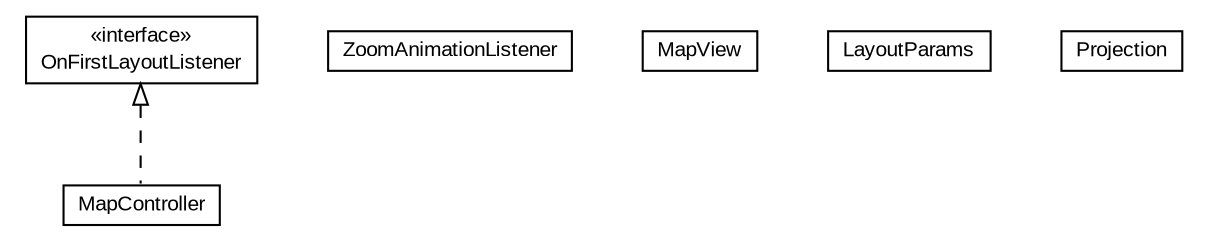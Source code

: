 #!/usr/local/bin/dot
#
# Class diagram 
# Generated by UMLGraph version R5_6-24-gf6e263 (http://www.umlgraph.org/)
#

digraph G {
	edge [fontname="arial",fontsize=10,labelfontname="arial",labelfontsize=10];
	node [fontname="arial",fontsize=10,shape=plaintext];
	nodesep=0.25;
	ranksep=0.5;
	// org.osmdroid.views.MapController
	c3481 [label=<<table title="org.osmdroid.views.MapController" border="0" cellborder="1" cellspacing="0" cellpadding="2" port="p" href="./MapController.html">
		<tr><td><table border="0" cellspacing="0" cellpadding="1">
<tr><td align="center" balign="center"> MapController </td></tr>
		</table></td></tr>
		</table>>, URL="./MapController.html", fontname="arial", fontcolor="black", fontsize=10.0];
	// org.osmdroid.views.MapController.ZoomAnimationListener
	c3482 [label=<<table title="org.osmdroid.views.MapController.ZoomAnimationListener" border="0" cellborder="1" cellspacing="0" cellpadding="2" port="p" href="./MapController.ZoomAnimationListener.html">
		<tr><td><table border="0" cellspacing="0" cellpadding="1">
<tr><td align="center" balign="center"> ZoomAnimationListener </td></tr>
		</table></td></tr>
		</table>>, URL="./MapController.ZoomAnimationListener.html", fontname="arial", fontcolor="black", fontsize=10.0];
	// org.osmdroid.views.MapView
	c3483 [label=<<table title="org.osmdroid.views.MapView" border="0" cellborder="1" cellspacing="0" cellpadding="2" port="p" href="./MapView.html">
		<tr><td><table border="0" cellspacing="0" cellpadding="1">
<tr><td align="center" balign="center"> MapView </td></tr>
		</table></td></tr>
		</table>>, URL="./MapView.html", fontname="arial", fontcolor="black", fontsize=10.0];
	// org.osmdroid.views.MapView.OnFirstLayoutListener
	c3484 [label=<<table title="org.osmdroid.views.MapView.OnFirstLayoutListener" border="0" cellborder="1" cellspacing="0" cellpadding="2" port="p" href="./MapView.OnFirstLayoutListener.html">
		<tr><td><table border="0" cellspacing="0" cellpadding="1">
<tr><td align="center" balign="center"> &#171;interface&#187; </td></tr>
<tr><td align="center" balign="center"> OnFirstLayoutListener </td></tr>
		</table></td></tr>
		</table>>, URL="./MapView.OnFirstLayoutListener.html", fontname="arial", fontcolor="black", fontsize=10.0];
	// org.osmdroid.views.MapView.LayoutParams
	c3485 [label=<<table title="org.osmdroid.views.MapView.LayoutParams" border="0" cellborder="1" cellspacing="0" cellpadding="2" port="p" href="./MapView.LayoutParams.html">
		<tr><td><table border="0" cellspacing="0" cellpadding="1">
<tr><td align="center" balign="center"> LayoutParams </td></tr>
		</table></td></tr>
		</table>>, URL="./MapView.LayoutParams.html", fontname="arial", fontcolor="black", fontsize=10.0];
	// org.osmdroid.views.Projection
	c3564 [label=<<table title="org.osmdroid.views.Projection" border="0" cellborder="1" cellspacing="0" cellpadding="2" port="p" href="./Projection.html">
		<tr><td><table border="0" cellspacing="0" cellpadding="1">
<tr><td align="center" balign="center"> Projection </td></tr>
		</table></td></tr>
		</table>>, URL="./Projection.html", fontname="arial", fontcolor="black", fontsize=10.0];
	//org.osmdroid.views.MapController implements org.osmdroid.views.MapView.OnFirstLayoutListener
	c3484:p -> c3481:p [dir=back,arrowtail=empty,style=dashed];
}

